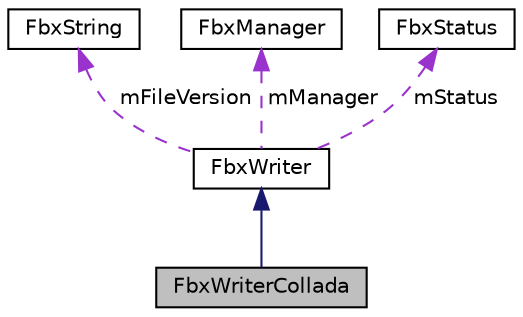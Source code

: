 digraph "FbxWriterCollada"
{
  edge [fontname="Helvetica",fontsize="10",labelfontname="Helvetica",labelfontsize="10"];
  node [fontname="Helvetica",fontsize="10",shape=record];
  Node2 [label="FbxWriterCollada",height=0.2,width=0.4,color="black", fillcolor="grey75", style="filled", fontcolor="black"];
  Node3 -> Node2 [dir="back",color="midnightblue",fontsize="10",style="solid",fontname="Helvetica"];
  Node3 [label="FbxWriter",height=0.2,width=0.4,color="black", fillcolor="white", style="filled",URL="$class_fbx_writer.html"];
  Node4 -> Node3 [dir="back",color="darkorchid3",fontsize="10",style="dashed",label=" mFileVersion" ,fontname="Helvetica"];
  Node4 [label="FbxString",height=0.2,width=0.4,color="black", fillcolor="white", style="filled",URL="$class_fbx_string.html"];
  Node5 -> Node3 [dir="back",color="darkorchid3",fontsize="10",style="dashed",label=" mManager" ,fontname="Helvetica"];
  Node5 [label="FbxManager",height=0.2,width=0.4,color="black", fillcolor="white", style="filled",URL="$class_fbx_manager.html"];
  Node6 -> Node3 [dir="back",color="darkorchid3",fontsize="10",style="dashed",label=" mStatus" ,fontname="Helvetica"];
  Node6 [label="FbxStatus",height=0.2,width=0.4,color="black", fillcolor="white", style="filled",URL="$class_fbx_status.html"];
}
